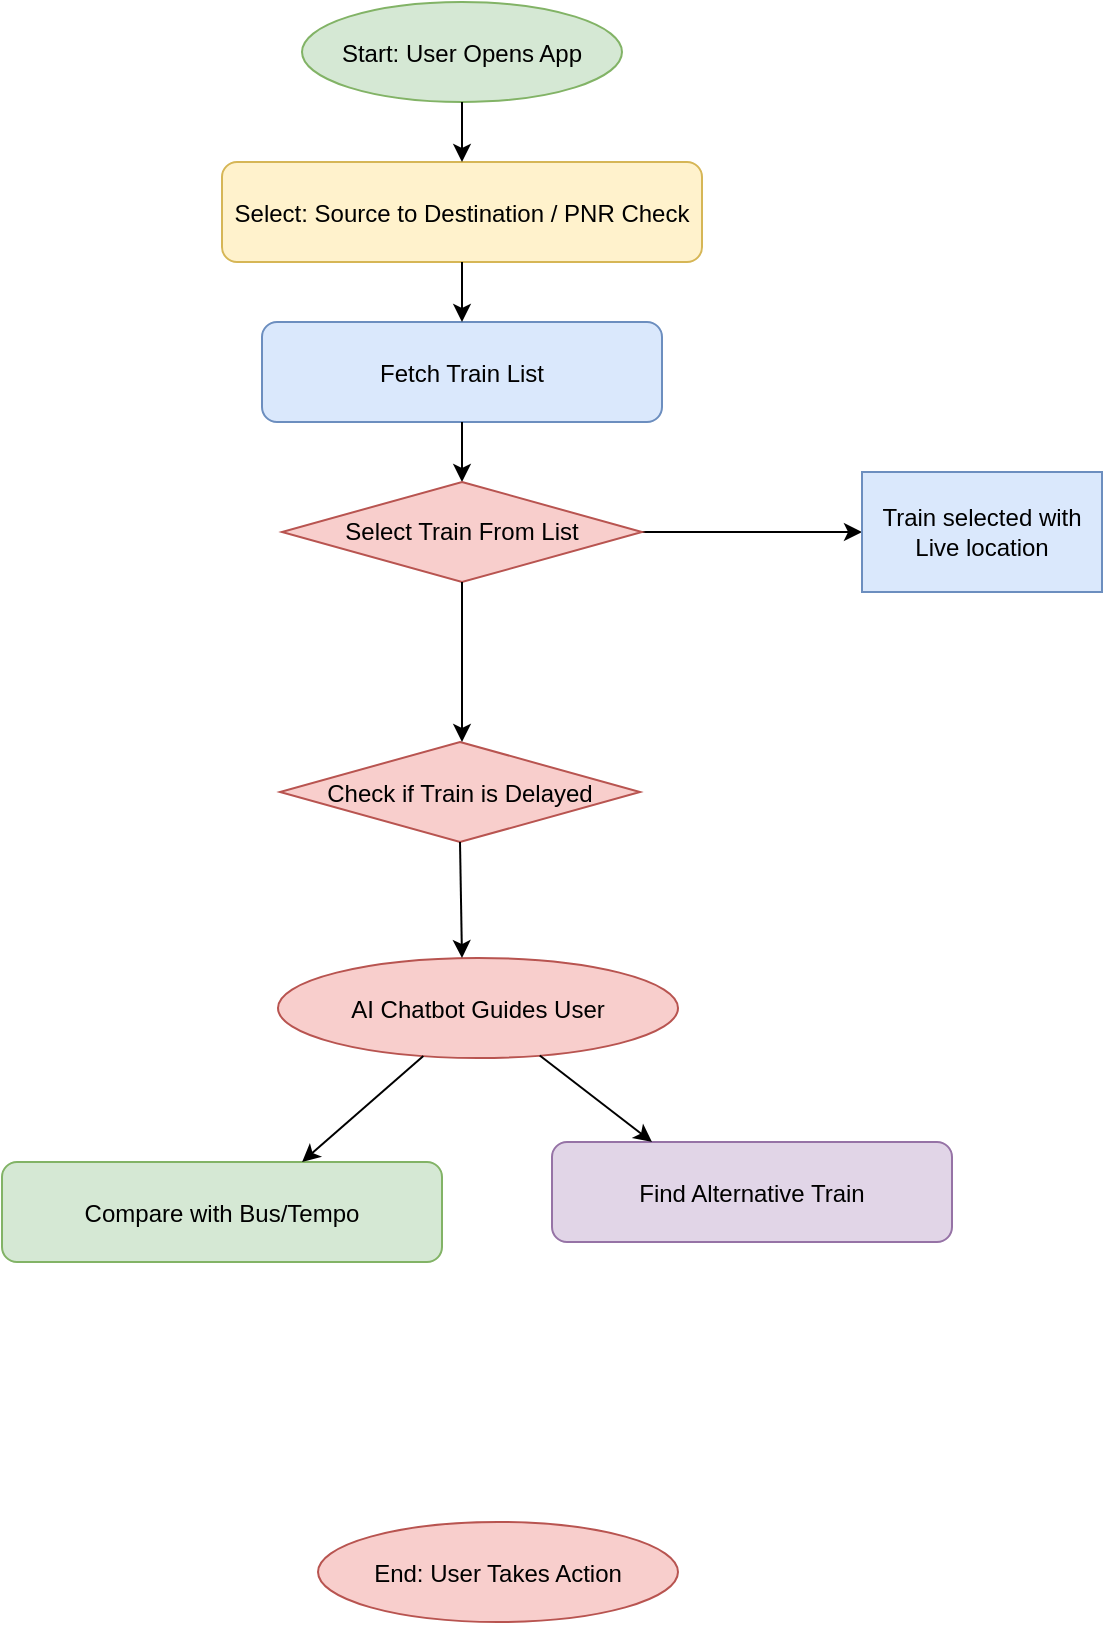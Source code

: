 <mxfile version="26.1.2">
  <diagram name="Train Enquiry Workflow" id="workflow-diagram">
    <mxGraphModel dx="872" dy="481" grid="1" gridSize="10" guides="1" tooltips="1" connect="1" arrows="1" fold="1" page="1" pageScale="1" pageWidth="850" pageHeight="1100" math="0" shadow="0">
      <root>
        <mxCell id="0" />
        <mxCell id="1" parent="0" />
        <mxCell id="start" value="Start: User Opens App" style="ellipse;fillColor=#D5E8D4;strokeColor=#82B366;" parent="1" vertex="1">
          <mxGeometry x="300" y="50" width="160" height="50" as="geometry" />
        </mxCell>
        <mxCell id="query_choice" value="Select: Source to Destination / PNR Check" style="rounded=1;fillColor=#FFF2CC;strokeColor=#D6B656;" parent="1" vertex="1">
          <mxGeometry x="260" y="130" width="240" height="50" as="geometry" />
        </mxCell>
        <mxCell id="edge1" parent="1" source="start" target="query_choice" edge="1">
          <mxGeometry relative="1" as="geometry" />
        </mxCell>
        <mxCell id="fetch_trains" value="Fetch Train List" style="rounded=1;fillColor=#DAE8FC;strokeColor=#6C8EBF;" parent="1" vertex="1">
          <mxGeometry x="280" y="210" width="200" height="50" as="geometry" />
        </mxCell>
        <mxCell id="edge2" parent="1" source="query_choice" target="fetch_trains" edge="1">
          <mxGeometry relative="1" as="geometry" />
        </mxCell>
        <mxCell id="edge3" parent="1" source="fetch_trains" edge="1">
          <mxGeometry relative="1" as="geometry">
            <mxPoint x="380" y="290" as="targetPoint" />
          </mxGeometry>
        </mxCell>
        <mxCell id="train_delay" value="Check if Train is Delayed" style="rhombus;fillColor=#F8CECC;strokeColor=#B85450;" parent="1" vertex="1">
          <mxGeometry x="289" y="420" width="180" height="50" as="geometry" />
        </mxCell>
        <mxCell id="alt_train" value="Find Alternative Train" style="rounded=1;fillColor=#E1D5E7;strokeColor=#9673A6;" parent="1" vertex="1">
          <mxGeometry x="425" y="620" width="200" height="50" as="geometry" />
        </mxCell>
        <mxCell id="other_transport" value="Compare with Bus/Tempo" style="rounded=1;fillColor=#D5E8D4;strokeColor=#82B366;" parent="1" vertex="1">
          <mxGeometry x="150" y="630" width="220" height="50" as="geometry" />
        </mxCell>
        <mxCell id="ai_chatbot" value="AI Chatbot Guides User" style="ellipse;fillColor=#F8CECC;strokeColor=#B85450;" parent="1" vertex="1">
          <mxGeometry x="288" y="528" width="200" height="50" as="geometry" />
        </mxCell>
        <mxCell id="end" value="End: User Takes Action" style="ellipse;fillColor=#F8CECC;strokeColor=#B85450;" parent="1" vertex="1">
          <mxGeometry x="308" y="810" width="180" height="50" as="geometry" />
        </mxCell>
        <mxCell id="edge8" style="entryX=0.682;entryY=0;entryDx=0;entryDy=0;entryPerimeter=0;" parent="1" source="ai_chatbot" target="other_transport" edge="1">
          <mxGeometry relative="1" as="geometry">
            <mxPoint x="370" y="610" as="targetPoint" />
          </mxGeometry>
        </mxCell>
        <mxCell id="V3dKVhNCmECY6gkNtE6v-5" value="" style="edgeStyle=orthogonalEdgeStyle;rounded=0;orthogonalLoop=1;jettySize=auto;html=1;" edge="1" parent="1" source="V3dKVhNCmECY6gkNtE6v-3" target="V3dKVhNCmECY6gkNtE6v-4">
          <mxGeometry relative="1" as="geometry" />
        </mxCell>
        <mxCell id="V3dKVhNCmECY6gkNtE6v-3" value="Select Train From List" style="rhombus;whiteSpace=wrap;html=1;fillColor=#f8cecc;strokeColor=#b85450;" vertex="1" parent="1">
          <mxGeometry x="290" y="290" width="180" height="50" as="geometry" />
        </mxCell>
        <mxCell id="V3dKVhNCmECY6gkNtE6v-4" value="Train selected with Live location" style="whiteSpace=wrap;html=1;fillColor=#dae8fc;strokeColor=#6c8ebf;" vertex="1" parent="1">
          <mxGeometry x="580" y="285" width="120" height="60" as="geometry" />
        </mxCell>
        <mxCell id="V3dKVhNCmECY6gkNtE6v-6" value="" style="edgeStyle=none;orthogonalLoop=1;jettySize=auto;html=1;rounded=0;exitX=0.5;exitY=1;exitDx=0;exitDy=0;" edge="1" parent="1" source="V3dKVhNCmECY6gkNtE6v-3">
          <mxGeometry width="100" relative="1" as="geometry">
            <mxPoint x="330" y="350" as="sourcePoint" />
            <mxPoint x="380" y="420" as="targetPoint" />
            <Array as="points" />
          </mxGeometry>
        </mxCell>
        <mxCell id="V3dKVhNCmECY6gkNtE6v-9" value="" style="endArrow=classic;html=1;rounded=0;exitX=0.5;exitY=1;exitDx=0;exitDy=0;entryX=0.46;entryY=0;entryDx=0;entryDy=0;entryPerimeter=0;" edge="1" parent="1" source="train_delay" target="ai_chatbot">
          <mxGeometry width="50" height="50" relative="1" as="geometry">
            <mxPoint x="310" y="600" as="sourcePoint" />
            <mxPoint x="360" y="550" as="targetPoint" />
          </mxGeometry>
        </mxCell>
        <mxCell id="V3dKVhNCmECY6gkNtE6v-10" style="entryX=0.25;entryY=0;entryDx=0;entryDy=0;" edge="1" parent="1" source="ai_chatbot" target="alt_train">
          <mxGeometry relative="1" as="geometry">
            <mxPoint x="440" y="580" as="sourcePoint" />
            <mxPoint x="470" y="610" as="targetPoint" />
          </mxGeometry>
        </mxCell>
      </root>
    </mxGraphModel>
  </diagram>
</mxfile>
